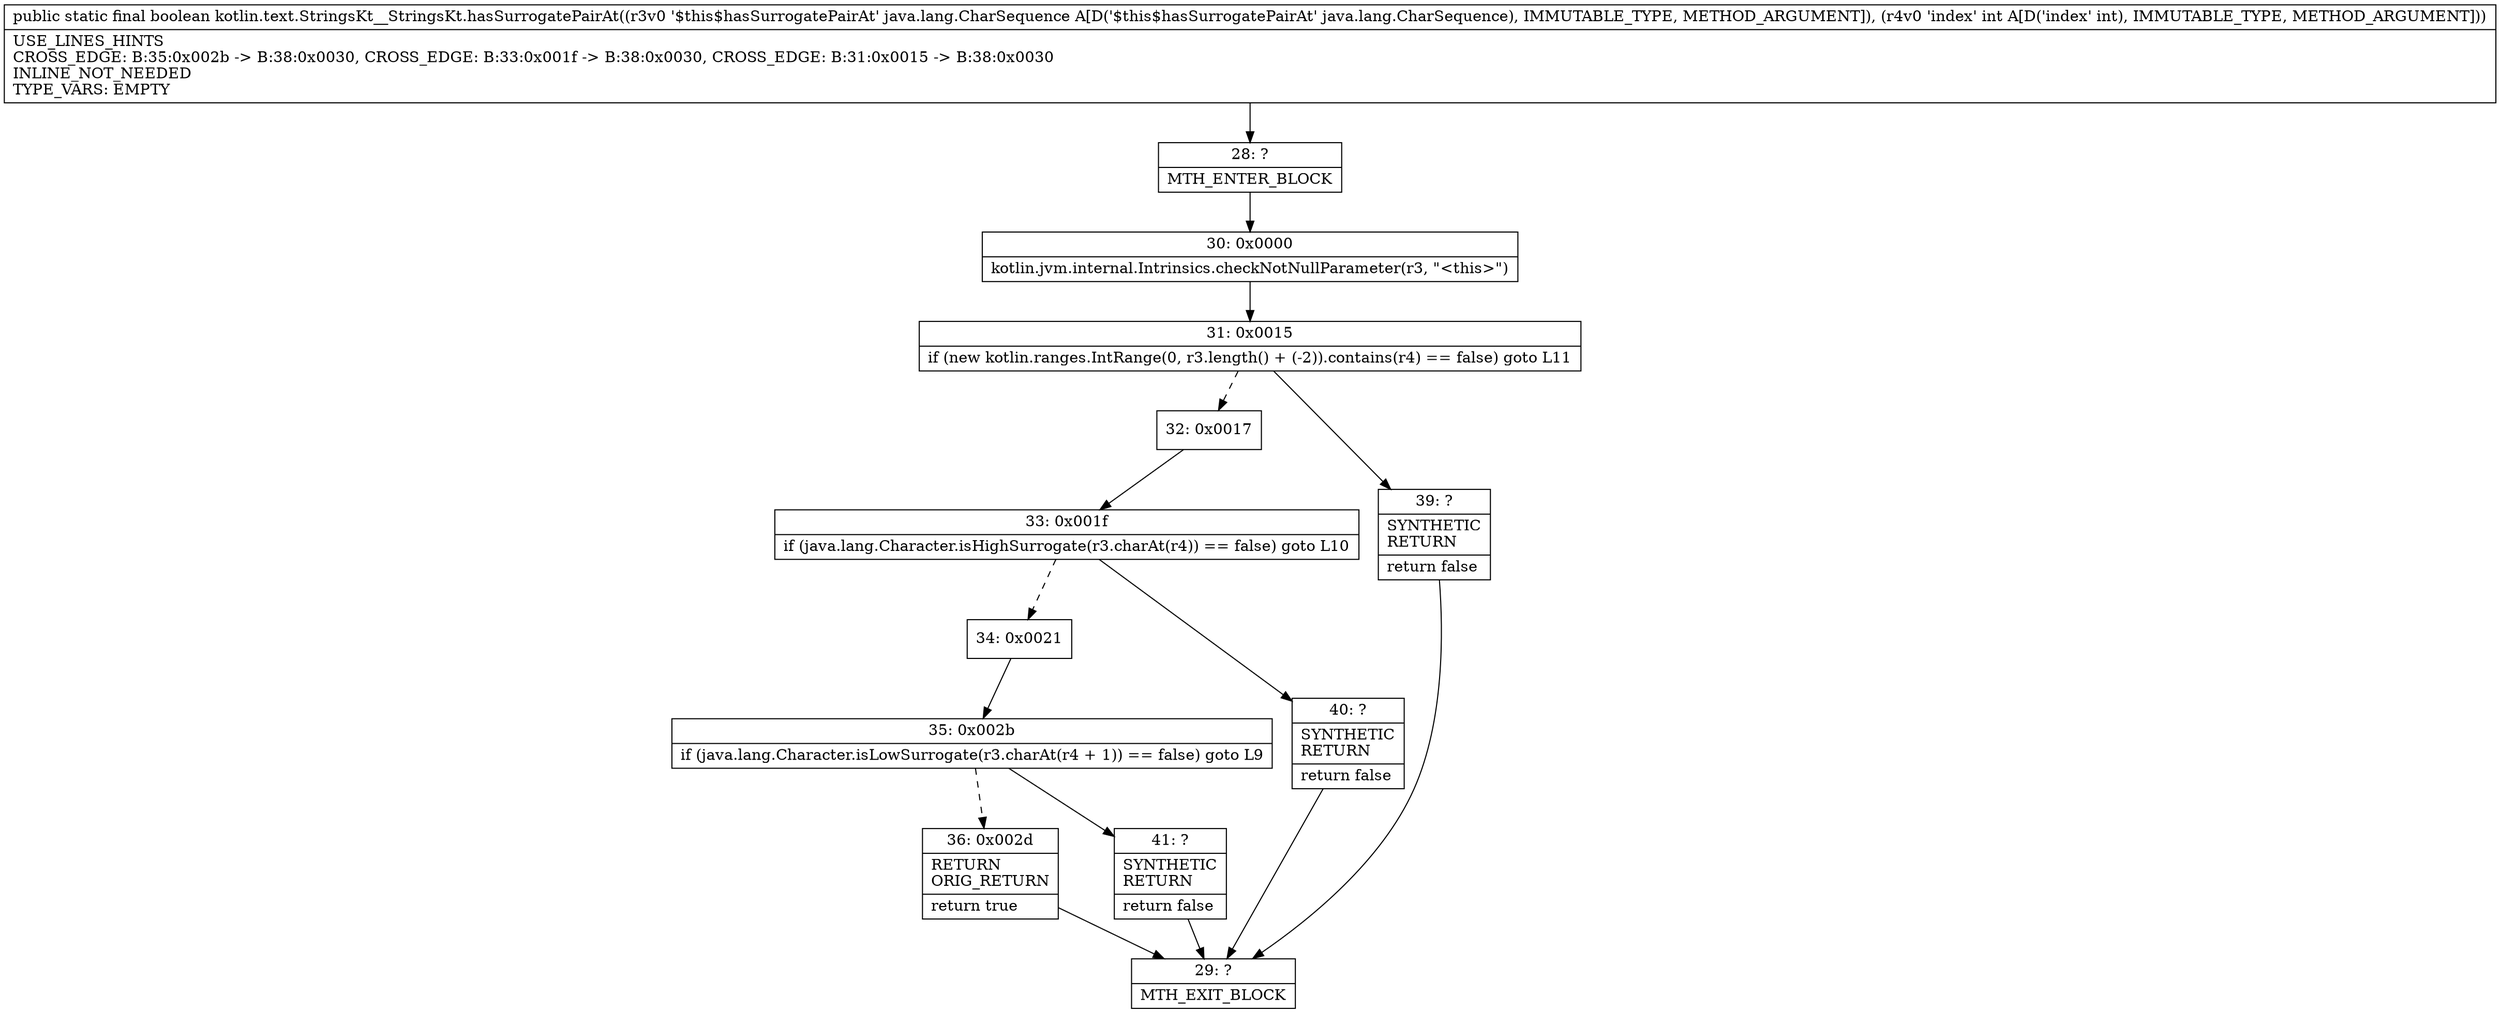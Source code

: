 digraph "CFG forkotlin.text.StringsKt__StringsKt.hasSurrogatePairAt(Ljava\/lang\/CharSequence;I)Z" {
Node_28 [shape=record,label="{28\:\ ?|MTH_ENTER_BLOCK\l}"];
Node_30 [shape=record,label="{30\:\ 0x0000|kotlin.jvm.internal.Intrinsics.checkNotNullParameter(r3, \"\<this\>\")\l}"];
Node_31 [shape=record,label="{31\:\ 0x0015|if (new kotlin.ranges.IntRange(0, r3.length() + (\-2)).contains(r4) == false) goto L11\l}"];
Node_32 [shape=record,label="{32\:\ 0x0017}"];
Node_33 [shape=record,label="{33\:\ 0x001f|if (java.lang.Character.isHighSurrogate(r3.charAt(r4)) == false) goto L10\l}"];
Node_34 [shape=record,label="{34\:\ 0x0021}"];
Node_35 [shape=record,label="{35\:\ 0x002b|if (java.lang.Character.isLowSurrogate(r3.charAt(r4 + 1)) == false) goto L9\l}"];
Node_36 [shape=record,label="{36\:\ 0x002d|RETURN\lORIG_RETURN\l|return true\l}"];
Node_29 [shape=record,label="{29\:\ ?|MTH_EXIT_BLOCK\l}"];
Node_41 [shape=record,label="{41\:\ ?|SYNTHETIC\lRETURN\l|return false\l}"];
Node_40 [shape=record,label="{40\:\ ?|SYNTHETIC\lRETURN\l|return false\l}"];
Node_39 [shape=record,label="{39\:\ ?|SYNTHETIC\lRETURN\l|return false\l}"];
MethodNode[shape=record,label="{public static final boolean kotlin.text.StringsKt__StringsKt.hasSurrogatePairAt((r3v0 '$this$hasSurrogatePairAt' java.lang.CharSequence A[D('$this$hasSurrogatePairAt' java.lang.CharSequence), IMMUTABLE_TYPE, METHOD_ARGUMENT]), (r4v0 'index' int A[D('index' int), IMMUTABLE_TYPE, METHOD_ARGUMENT]))  | USE_LINES_HINTS\lCROSS_EDGE: B:35:0x002b \-\> B:38:0x0030, CROSS_EDGE: B:33:0x001f \-\> B:38:0x0030, CROSS_EDGE: B:31:0x0015 \-\> B:38:0x0030\lINLINE_NOT_NEEDED\lTYPE_VARS: EMPTY\l}"];
MethodNode -> Node_28;Node_28 -> Node_30;
Node_30 -> Node_31;
Node_31 -> Node_32[style=dashed];
Node_31 -> Node_39;
Node_32 -> Node_33;
Node_33 -> Node_34[style=dashed];
Node_33 -> Node_40;
Node_34 -> Node_35;
Node_35 -> Node_36[style=dashed];
Node_35 -> Node_41;
Node_36 -> Node_29;
Node_41 -> Node_29;
Node_40 -> Node_29;
Node_39 -> Node_29;
}

